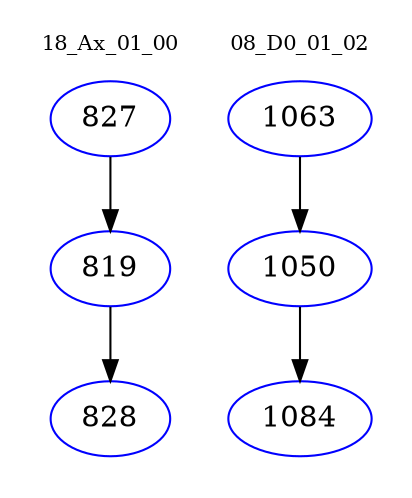 digraph{
subgraph cluster_0 {
color = white
label = "18_Ax_01_00";
fontsize=10;
T0_827 [label="827", color="blue"]
T0_827 -> T0_819 [color="black"]
T0_819 [label="819", color="blue"]
T0_819 -> T0_828 [color="black"]
T0_828 [label="828", color="blue"]
}
subgraph cluster_1 {
color = white
label = "08_D0_01_02";
fontsize=10;
T1_1063 [label="1063", color="blue"]
T1_1063 -> T1_1050 [color="black"]
T1_1050 [label="1050", color="blue"]
T1_1050 -> T1_1084 [color="black"]
T1_1084 [label="1084", color="blue"]
}
}
